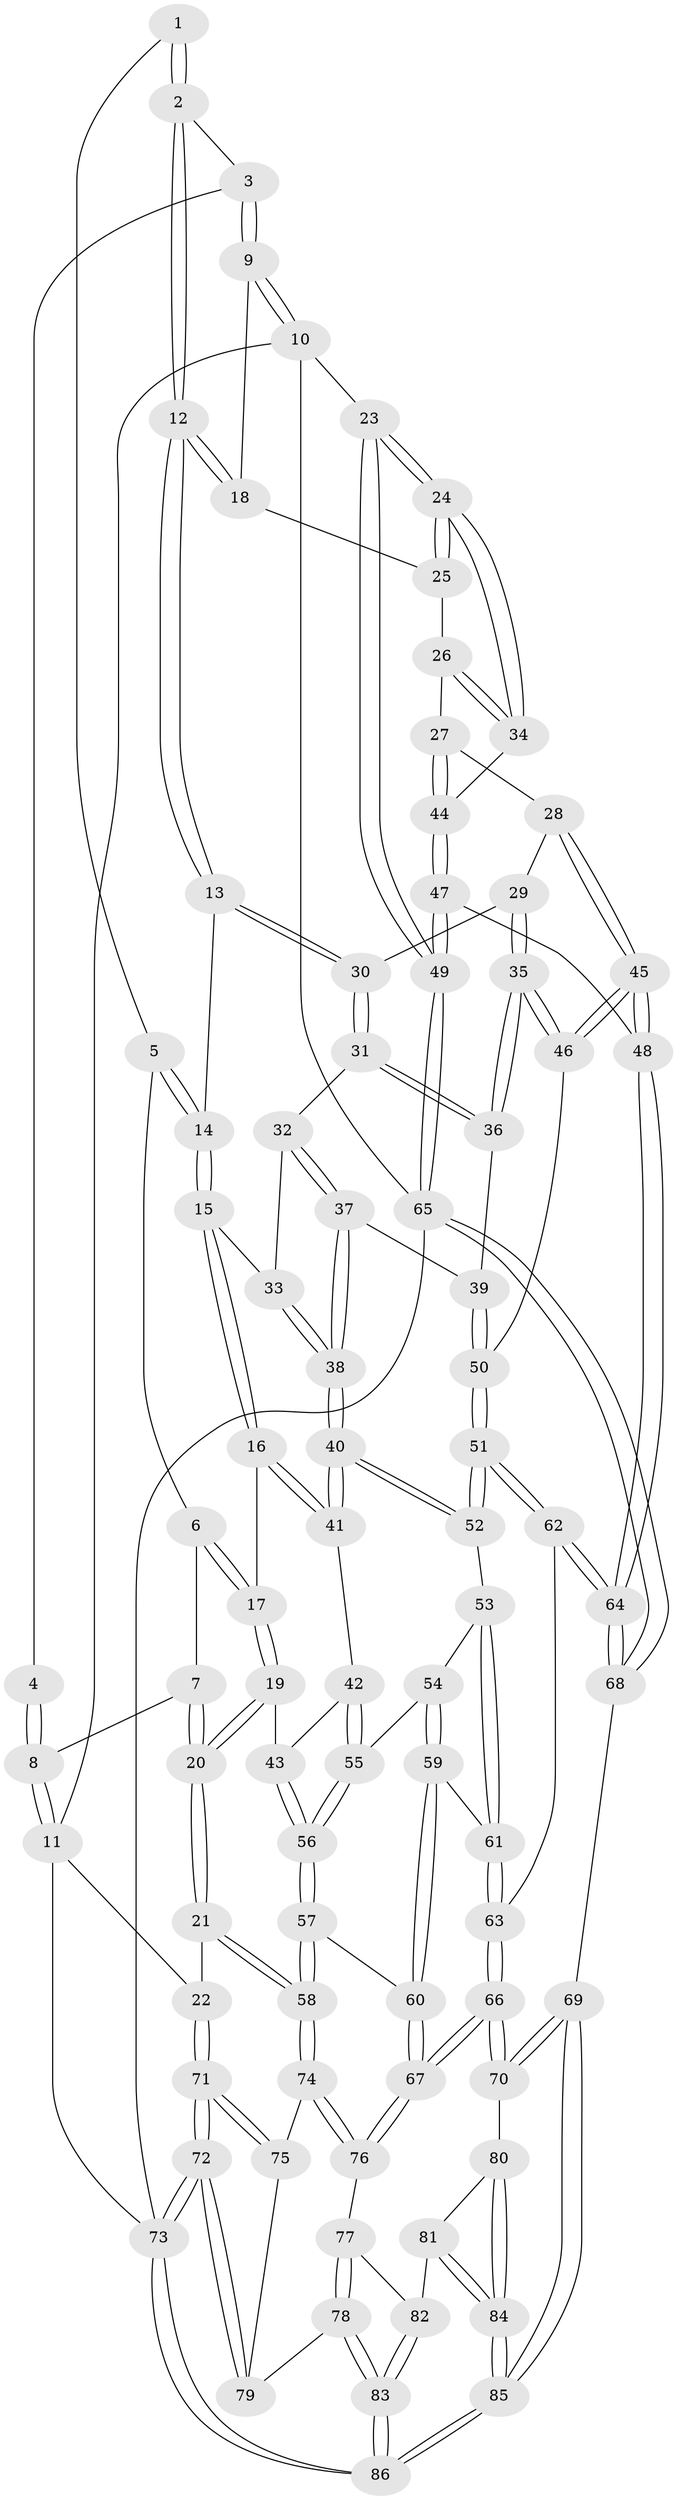 // coarse degree distribution, {4: 0.42, 5: 0.22, 3: 0.24, 6: 0.08, 7: 0.02, 2: 0.02}
// Generated by graph-tools (version 1.1) at 2025/24/03/03/25 07:24:40]
// undirected, 86 vertices, 212 edges
graph export_dot {
graph [start="1"]
  node [color=gray90,style=filled];
  1 [pos="+0.45710396990138297+0"];
  2 [pos="+0.6520700128999077+0.15982034772469633"];
  3 [pos="+1+0"];
  4 [pos="+0.4401259341991433+0"];
  5 [pos="+0.40135427603808765+0.131857062074765"];
  6 [pos="+0.2756435539777319+0.22616609004637897"];
  7 [pos="+0.20165384837178987+0.23901273253189273"];
  8 [pos="+0+0"];
  9 [pos="+1+0"];
  10 [pos="+1+0"];
  11 [pos="+0+0"];
  12 [pos="+0.7071807495085367+0.24920981068679202"];
  13 [pos="+0.7053513188028551+0.25303973361016974"];
  14 [pos="+0.42358753782335445+0.25504038118940714"];
  15 [pos="+0.4262012697627463+0.38611315133965224"];
  16 [pos="+0.4158537244216759+0.39316909409268386"];
  17 [pos="+0.3652832499468736+0.3982506369853883"];
  18 [pos="+0.7304952887647529+0.2457130054900755"];
  19 [pos="+0.18061865557596915+0.47142665221255897"];
  20 [pos="+0.14754115422326566+0.4721878656470223"];
  21 [pos="+0.032107977283104876+0.5277772828449937"];
  22 [pos="+0+0.5022725514533622"];
  23 [pos="+1+0.20747570691664796"];
  24 [pos="+1+0.2313601242390549"];
  25 [pos="+0.7602628766608328+0.2520203087952555"];
  26 [pos="+0.9031994622408954+0.4071011821918466"];
  27 [pos="+0.8790600314701696+0.4681510850645829"];
  28 [pos="+0.8584967347910369+0.47505591764448724"];
  29 [pos="+0.7555378348223224+0.4161016948165338"];
  30 [pos="+0.6800555799957257+0.3169795294540899"];
  31 [pos="+0.6266452078601701+0.3666773544385708"];
  32 [pos="+0.6178572727602466+0.3724041626600295"];
  33 [pos="+0.5583817350403234+0.39017022659504047"];
  34 [pos="+1+0.2526604178089617"];
  35 [pos="+0.7452321715666156+0.5493991672426938"];
  36 [pos="+0.6977367168587257+0.5129813147406475"];
  37 [pos="+0.6282404683976669+0.546384793738577"];
  38 [pos="+0.5379101128539802+0.5499786261271299"];
  39 [pos="+0.6314830663154751+0.550729584219787"];
  40 [pos="+0.51084342243005+0.5839528691924176"];
  41 [pos="+0.435350268928424+0.5350556889407752"];
  42 [pos="+0.40078552798456357+0.5676648511404373"];
  43 [pos="+0.2398595847945697+0.5165482636435855"];
  44 [pos="+0.930790283437958+0.5019927248434953"];
  45 [pos="+0.7842273860515377+0.6285707066969933"];
  46 [pos="+0.7752924484505727+0.6247605643615863"];
  47 [pos="+1+0.7166158427143492"];
  48 [pos="+0.8085327621015946+0.657207521592321"];
  49 [pos="+1+0.76678022750342"];
  50 [pos="+0.6637834674169352+0.6283718100532871"];
  51 [pos="+0.5844730473530316+0.6851881644728277"];
  52 [pos="+0.5242549321394941+0.651735365189013"];
  53 [pos="+0.5198404007208152+0.6534800003113111"];
  54 [pos="+0.3959978645476546+0.6501812706918557"];
  55 [pos="+0.3797071805191829+0.6400323848098769"];
  56 [pos="+0.34949535820567285+0.6462536217152373"];
  57 [pos="+0.28749815750833596+0.7227052723511423"];
  58 [pos="+0.17561988984202448+0.7442355040385779"];
  59 [pos="+0.4171886868544323+0.7664444885692484"];
  60 [pos="+0.40766109590070504+0.793407998610487"];
  61 [pos="+0.47090083085419326+0.7127043690948489"];
  62 [pos="+0.5846028010860612+0.686189931460527"];
  63 [pos="+0.5183771560171895+0.794769555061236"];
  64 [pos="+0.7069219754746106+0.8690882759051454"];
  65 [pos="+1+1"];
  66 [pos="+0.4647252545725336+0.8968055619019425"];
  67 [pos="+0.42968398734472474+0.8570122476339118"];
  68 [pos="+0.7120176189213023+1"];
  69 [pos="+0.6941811211473796+1"];
  70 [pos="+0.4708062537225512+0.911812263248141"];
  71 [pos="+0+0.7967874162003403"];
  72 [pos="+0+1"];
  73 [pos="+0+1"];
  74 [pos="+0.17554808628180213+0.7481901442136379"];
  75 [pos="+0.029352632429193958+0.8697838712361144"];
  76 [pos="+0.20935492247900275+0.8494209301168753"];
  77 [pos="+0.20850926371275802+0.8584728713402486"];
  78 [pos="+0.08660915753305723+0.9369421302758844"];
  79 [pos="+0.06102573245739323+0.9279019291816815"];
  80 [pos="+0.33949066281329504+0.9402867847516456"];
  81 [pos="+0.2595032149134928+0.9253884953100631"];
  82 [pos="+0.21285030871667454+0.8729903728673157"];
  83 [pos="+0.1503424868914528+1"];
  84 [pos="+0.2727585906774179+1"];
  85 [pos="+0.24413193762466637+1"];
  86 [pos="+0.16945013545921295+1"];
  1 -- 2;
  1 -- 2;
  1 -- 5;
  2 -- 3;
  2 -- 12;
  2 -- 12;
  3 -- 4;
  3 -- 9;
  3 -- 9;
  4 -- 8;
  4 -- 8;
  5 -- 6;
  5 -- 14;
  5 -- 14;
  6 -- 7;
  6 -- 17;
  6 -- 17;
  7 -- 8;
  7 -- 20;
  7 -- 20;
  8 -- 11;
  8 -- 11;
  9 -- 10;
  9 -- 10;
  9 -- 18;
  10 -- 11;
  10 -- 23;
  10 -- 65;
  11 -- 22;
  11 -- 73;
  12 -- 13;
  12 -- 13;
  12 -- 18;
  12 -- 18;
  13 -- 14;
  13 -- 30;
  13 -- 30;
  14 -- 15;
  14 -- 15;
  15 -- 16;
  15 -- 16;
  15 -- 33;
  16 -- 17;
  16 -- 41;
  16 -- 41;
  17 -- 19;
  17 -- 19;
  18 -- 25;
  19 -- 20;
  19 -- 20;
  19 -- 43;
  20 -- 21;
  20 -- 21;
  21 -- 22;
  21 -- 58;
  21 -- 58;
  22 -- 71;
  22 -- 71;
  23 -- 24;
  23 -- 24;
  23 -- 49;
  23 -- 49;
  24 -- 25;
  24 -- 25;
  24 -- 34;
  24 -- 34;
  25 -- 26;
  26 -- 27;
  26 -- 34;
  26 -- 34;
  27 -- 28;
  27 -- 44;
  27 -- 44;
  28 -- 29;
  28 -- 45;
  28 -- 45;
  29 -- 30;
  29 -- 35;
  29 -- 35;
  30 -- 31;
  30 -- 31;
  31 -- 32;
  31 -- 36;
  31 -- 36;
  32 -- 33;
  32 -- 37;
  32 -- 37;
  33 -- 38;
  33 -- 38;
  34 -- 44;
  35 -- 36;
  35 -- 36;
  35 -- 46;
  35 -- 46;
  36 -- 39;
  37 -- 38;
  37 -- 38;
  37 -- 39;
  38 -- 40;
  38 -- 40;
  39 -- 50;
  39 -- 50;
  40 -- 41;
  40 -- 41;
  40 -- 52;
  40 -- 52;
  41 -- 42;
  42 -- 43;
  42 -- 55;
  42 -- 55;
  43 -- 56;
  43 -- 56;
  44 -- 47;
  44 -- 47;
  45 -- 46;
  45 -- 46;
  45 -- 48;
  45 -- 48;
  46 -- 50;
  47 -- 48;
  47 -- 49;
  47 -- 49;
  48 -- 64;
  48 -- 64;
  49 -- 65;
  49 -- 65;
  50 -- 51;
  50 -- 51;
  51 -- 52;
  51 -- 52;
  51 -- 62;
  51 -- 62;
  52 -- 53;
  53 -- 54;
  53 -- 61;
  53 -- 61;
  54 -- 55;
  54 -- 59;
  54 -- 59;
  55 -- 56;
  55 -- 56;
  56 -- 57;
  56 -- 57;
  57 -- 58;
  57 -- 58;
  57 -- 60;
  58 -- 74;
  58 -- 74;
  59 -- 60;
  59 -- 60;
  59 -- 61;
  60 -- 67;
  60 -- 67;
  61 -- 63;
  61 -- 63;
  62 -- 63;
  62 -- 64;
  62 -- 64;
  63 -- 66;
  63 -- 66;
  64 -- 68;
  64 -- 68;
  65 -- 68;
  65 -- 68;
  65 -- 73;
  66 -- 67;
  66 -- 67;
  66 -- 70;
  66 -- 70;
  67 -- 76;
  67 -- 76;
  68 -- 69;
  69 -- 70;
  69 -- 70;
  69 -- 85;
  69 -- 85;
  70 -- 80;
  71 -- 72;
  71 -- 72;
  71 -- 75;
  71 -- 75;
  72 -- 73;
  72 -- 73;
  72 -- 79;
  72 -- 79;
  73 -- 86;
  73 -- 86;
  74 -- 75;
  74 -- 76;
  74 -- 76;
  75 -- 79;
  76 -- 77;
  77 -- 78;
  77 -- 78;
  77 -- 82;
  78 -- 79;
  78 -- 83;
  78 -- 83;
  80 -- 81;
  80 -- 84;
  80 -- 84;
  81 -- 82;
  81 -- 84;
  81 -- 84;
  82 -- 83;
  82 -- 83;
  83 -- 86;
  83 -- 86;
  84 -- 85;
  84 -- 85;
  85 -- 86;
  85 -- 86;
}
